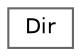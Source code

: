 digraph "Graphical Class Hierarchy"
{
 // INTERACTIVE_SVG=YES
 // LATEX_PDF_SIZE
  bgcolor="transparent";
  edge [fontname=Helvetica,fontsize=10,labelfontname=Helvetica,labelfontsize=10];
  node [fontname=Helvetica,fontsize=10,shape=box,height=0.2,width=0.4];
  rankdir="LR";
  Node0 [label="Dir",height=0.2,width=0.4,color="grey40", fillcolor="white", style="filled",URL="$d2/dc2/class_dir.html",tooltip="Class representing a directory in the file system."];
}
